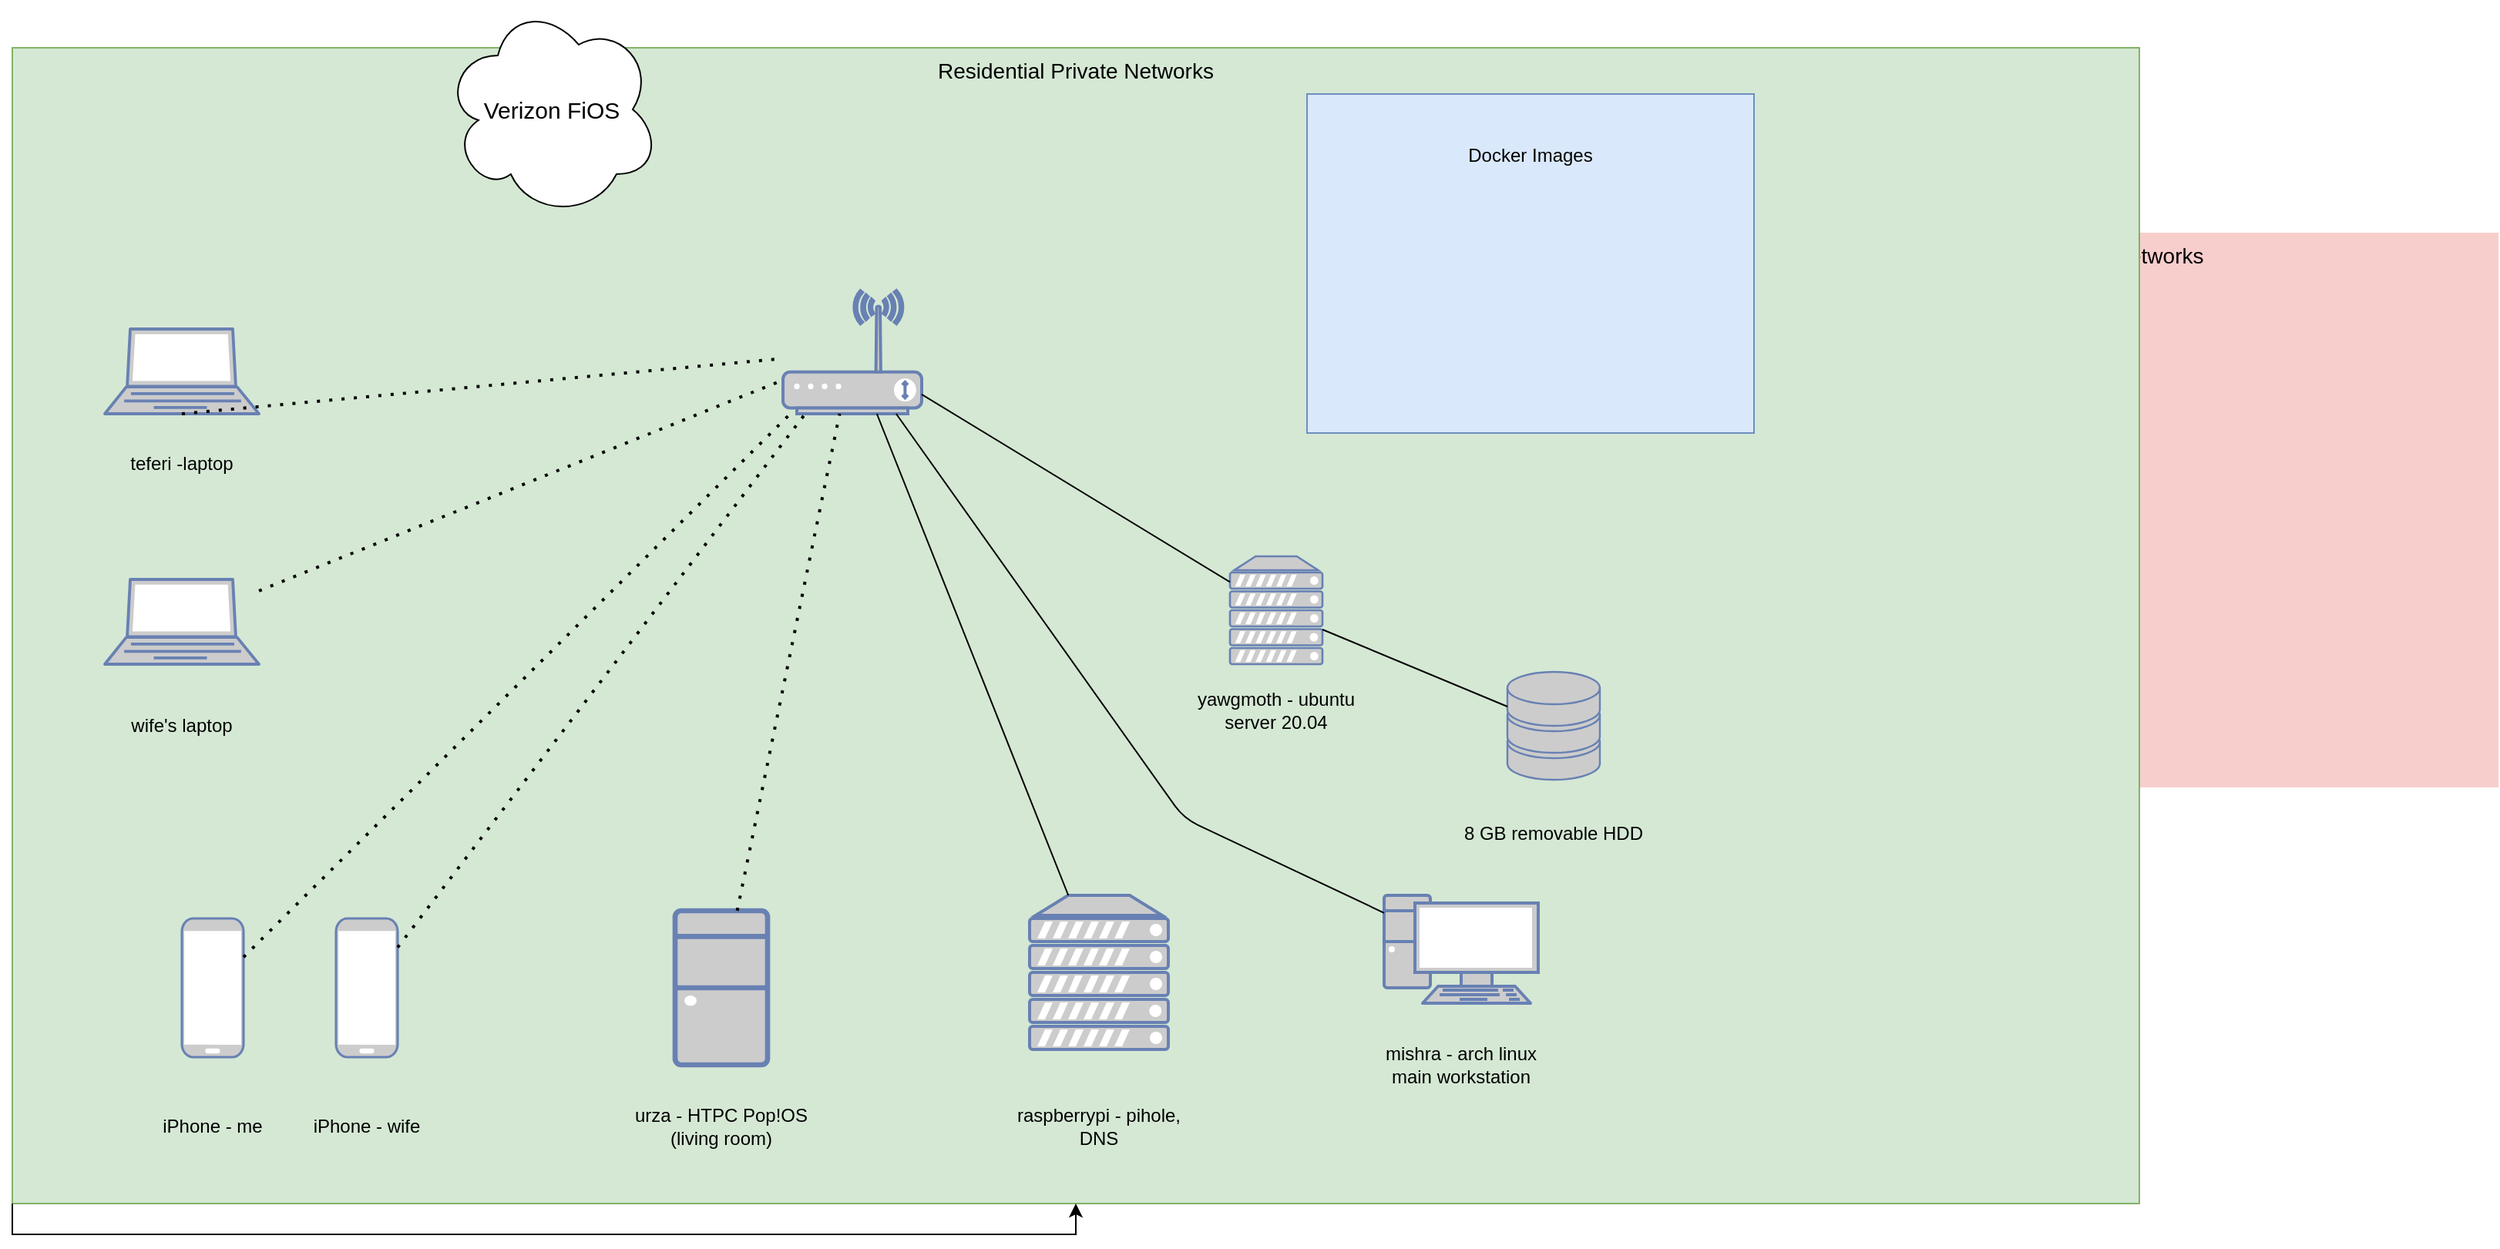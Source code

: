 <mxfile version="13.7.9" type="github">
  <diagram name="Page-1" id="e3a06f82-3646-2815-327d-82caf3d4e204">
    <mxGraphModel dx="1673" dy="900" grid="1" gridSize="10" guides="1" tooltips="1" connect="1" arrows="1" fold="1" page="1" pageScale="1.5" pageWidth="1169" pageHeight="826" background="none" math="0" shadow="0">
      <root>
        <mxCell id="0" style=";html=1;" />
        <mxCell id="1" style=";html=1;" parent="0" />
        <mxCell id="6a7d8f32e03d9370-61" value="Outside Networks" style="whiteSpace=wrap;html=1;fillColor=#f8cecc;fontSize=14;strokeColor=none;verticalAlign=top;" parent="1" vertex="1">
          <mxGeometry x="1240" y="340" width="493" height="360" as="geometry" />
        </mxCell>
        <mxCell id="6a7d8f32e03d9370-58" value="Residential Private Networks" style="whiteSpace=wrap;html=1;fillColor=#d5e8d4;fontSize=14;strokeColor=#82b366;verticalAlign=top;" parent="1" vertex="1">
          <mxGeometry x="120" y="220" width="1380" height="750" as="geometry" />
        </mxCell>
        <mxCell id="41_Zh8ns-fzk2qD9HTE4-1" value="&lt;font style=&quot;font-size: 15px&quot;&gt;Verizon FiOS&lt;/font&gt;" style="ellipse;shape=cloud;whiteSpace=wrap;html=1;" vertex="1" parent="1">
          <mxGeometry x="400" y="190" width="140" height="140" as="geometry" />
        </mxCell>
        <mxCell id="41_Zh8ns-fzk2qD9HTE4-4" value="" style="fontColor=#0066CC;verticalAlign=top;verticalLabelPosition=bottom;labelPosition=center;align=center;html=1;outlineConnect=0;fillColor=#CCCCCC;strokeColor=#6881B3;gradientColor=none;gradientDirection=north;strokeWidth=2;shape=mxgraph.networks.storage;" vertex="1" parent="1">
          <mxGeometry x="1090" y="625" width="60" height="70" as="geometry" />
        </mxCell>
        <mxCell id="41_Zh8ns-fzk2qD9HTE4-5" value="" style="fontColor=#0066CC;verticalAlign=top;verticalLabelPosition=bottom;labelPosition=center;align=center;html=1;outlineConnect=0;fillColor=#CCCCCC;strokeColor=#6881B3;gradientColor=none;gradientDirection=north;strokeWidth=2;shape=mxgraph.networks.wireless_modem;" vertex="1" parent="1">
          <mxGeometry x="620" y="377.5" width="90" height="80" as="geometry" />
        </mxCell>
        <mxCell id="41_Zh8ns-fzk2qD9HTE4-6" value="" style="fontColor=#0066CC;verticalAlign=top;verticalLabelPosition=bottom;labelPosition=center;align=center;html=1;outlineConnect=0;fillColor=#CCCCCC;strokeColor=#6881B3;gradientColor=none;gradientDirection=north;strokeWidth=2;shape=mxgraph.networks.pc;" vertex="1" parent="1">
          <mxGeometry x="1010" y="770" width="100" height="70" as="geometry" />
        </mxCell>
        <mxCell id="41_Zh8ns-fzk2qD9HTE4-8" value="" style="fontColor=#0066CC;verticalAlign=top;verticalLabelPosition=bottom;labelPosition=center;align=center;html=1;outlineConnect=0;fillColor=#CCCCCC;strokeColor=#6881B3;gradientColor=none;gradientDirection=north;strokeWidth=2;shape=mxgraph.networks.desktop_pc;" vertex="1" parent="1">
          <mxGeometry x="550" y="780" width="60" height="100" as="geometry" />
        </mxCell>
        <mxCell id="41_Zh8ns-fzk2qD9HTE4-9" style="edgeStyle=orthogonalEdgeStyle;rounded=0;orthogonalLoop=1;jettySize=auto;html=1;exitX=0;exitY=1;exitDx=0;exitDy=0;" edge="1" parent="1" source="6a7d8f32e03d9370-58" target="6a7d8f32e03d9370-58">
          <mxGeometry relative="1" as="geometry" />
        </mxCell>
        <mxCell id="41_Zh8ns-fzk2qD9HTE4-10" value="" style="fontColor=#0066CC;verticalAlign=top;verticalLabelPosition=bottom;labelPosition=center;align=center;html=1;outlineConnect=0;fillColor=#CCCCCC;strokeColor=#6881B3;gradientColor=none;gradientDirection=north;strokeWidth=2;shape=mxgraph.networks.laptop;" vertex="1" parent="1">
          <mxGeometry x="180" y="565" width="100" height="55" as="geometry" />
        </mxCell>
        <mxCell id="41_Zh8ns-fzk2qD9HTE4-11" value="" style="fontColor=#0066CC;verticalAlign=top;verticalLabelPosition=bottom;labelPosition=center;align=center;html=1;outlineConnect=0;fillColor=#CCCCCC;strokeColor=#6881B3;gradientColor=none;gradientDirection=north;strokeWidth=2;shape=mxgraph.networks.laptop;" vertex="1" parent="1">
          <mxGeometry x="180" y="402.5" width="100" height="55" as="geometry" />
        </mxCell>
        <mxCell id="41_Zh8ns-fzk2qD9HTE4-13" value="" style="fontColor=#0066CC;verticalAlign=top;verticalLabelPosition=bottom;labelPosition=center;align=center;html=1;outlineConnect=0;fillColor=#CCCCCC;strokeColor=#6881B3;gradientColor=none;gradientDirection=north;strokeWidth=2;shape=mxgraph.networks.server;" vertex="1" parent="1">
          <mxGeometry x="910" y="550" width="60" height="70" as="geometry" />
        </mxCell>
        <mxCell id="41_Zh8ns-fzk2qD9HTE4-14" value="" style="fontColor=#0066CC;verticalAlign=top;verticalLabelPosition=bottom;labelPosition=center;align=center;html=1;outlineConnect=0;fillColor=#CCCCCC;strokeColor=#6881B3;gradientColor=none;gradientDirection=north;strokeWidth=2;shape=mxgraph.networks.server;" vertex="1" parent="1">
          <mxGeometry x="780" y="770" width="90" height="100" as="geometry" />
        </mxCell>
        <mxCell id="41_Zh8ns-fzk2qD9HTE4-17" value="" style="fontColor=#0066CC;verticalAlign=top;verticalLabelPosition=bottom;labelPosition=center;align=center;html=1;outlineConnect=0;fillColor=#CCCCCC;strokeColor=#6881B3;gradientColor=none;gradientDirection=north;strokeWidth=2;shape=mxgraph.networks.mobile;" vertex="1" parent="1">
          <mxGeometry x="230" y="785" width="40" height="90" as="geometry" />
        </mxCell>
        <mxCell id="41_Zh8ns-fzk2qD9HTE4-18" value="" style="fontColor=#0066CC;verticalAlign=top;verticalLabelPosition=bottom;labelPosition=center;align=center;html=1;outlineConnect=0;fillColor=#CCCCCC;strokeColor=#6881B3;gradientColor=none;gradientDirection=north;strokeWidth=2;shape=mxgraph.networks.mobile;" vertex="1" parent="1">
          <mxGeometry x="330" y="785" width="40" height="90" as="geometry" />
        </mxCell>
        <mxCell id="41_Zh8ns-fzk2qD9HTE4-21" value="" style="endArrow=none;html=1;" edge="1" parent="1" source="41_Zh8ns-fzk2qD9HTE4-13" target="41_Zh8ns-fzk2qD9HTE4-5">
          <mxGeometry width="50" height="50" relative="1" as="geometry">
            <mxPoint x="1000" y="530" as="sourcePoint" />
            <mxPoint x="1000" y="530" as="targetPoint" />
            <Array as="points" />
          </mxGeometry>
        </mxCell>
        <mxCell id="41_Zh8ns-fzk2qD9HTE4-22" value="" style="endArrow=none;html=1;" edge="1" parent="1" source="41_Zh8ns-fzk2qD9HTE4-5" target="41_Zh8ns-fzk2qD9HTE4-6">
          <mxGeometry width="50" height="50" relative="1" as="geometry">
            <mxPoint x="950" y="580" as="sourcePoint" />
            <mxPoint x="1000" y="530" as="targetPoint" />
            <Array as="points">
              <mxPoint x="880" y="720" />
            </Array>
          </mxGeometry>
        </mxCell>
        <mxCell id="41_Zh8ns-fzk2qD9HTE4-23" value="" style="endArrow=none;html=1;" edge="1" parent="1" source="41_Zh8ns-fzk2qD9HTE4-14" target="41_Zh8ns-fzk2qD9HTE4-5">
          <mxGeometry width="50" height="50" relative="1" as="geometry">
            <mxPoint x="950" y="580" as="sourcePoint" />
            <mxPoint x="1000" y="530" as="targetPoint" />
          </mxGeometry>
        </mxCell>
        <mxCell id="41_Zh8ns-fzk2qD9HTE4-24" value="" style="endArrow=none;dashed=1;html=1;dashPattern=1 3;strokeWidth=2;" edge="1" parent="1" source="41_Zh8ns-fzk2qD9HTE4-8" target="41_Zh8ns-fzk2qD9HTE4-5">
          <mxGeometry width="50" height="50" relative="1" as="geometry">
            <mxPoint x="950" y="580" as="sourcePoint" />
            <mxPoint x="1000" y="530" as="targetPoint" />
          </mxGeometry>
        </mxCell>
        <mxCell id="41_Zh8ns-fzk2qD9HTE4-25" value="" style="endArrow=none;dashed=1;html=1;dashPattern=1 3;strokeWidth=2;" edge="1" parent="1" source="41_Zh8ns-fzk2qD9HTE4-18" target="41_Zh8ns-fzk2qD9HTE4-5">
          <mxGeometry width="50" height="50" relative="1" as="geometry">
            <mxPoint x="950" y="580" as="sourcePoint" />
            <mxPoint x="1000" y="530" as="targetPoint" />
          </mxGeometry>
        </mxCell>
        <mxCell id="41_Zh8ns-fzk2qD9HTE4-26" value="" style="endArrow=none;dashed=1;html=1;dashPattern=1 3;strokeWidth=2;" edge="1" parent="1" source="41_Zh8ns-fzk2qD9HTE4-17" target="41_Zh8ns-fzk2qD9HTE4-5">
          <mxGeometry width="50" height="50" relative="1" as="geometry">
            <mxPoint x="950" y="580" as="sourcePoint" />
            <mxPoint x="1000" y="530" as="targetPoint" />
          </mxGeometry>
        </mxCell>
        <mxCell id="41_Zh8ns-fzk2qD9HTE4-27" value="" style="endArrow=none;dashed=1;html=1;dashPattern=1 3;strokeWidth=2;" edge="1" parent="1" source="41_Zh8ns-fzk2qD9HTE4-10" target="41_Zh8ns-fzk2qD9HTE4-5">
          <mxGeometry width="50" height="50" relative="1" as="geometry">
            <mxPoint x="950" y="580" as="sourcePoint" />
            <mxPoint x="1000" y="530" as="targetPoint" />
          </mxGeometry>
        </mxCell>
        <mxCell id="41_Zh8ns-fzk2qD9HTE4-28" value="" style="endArrow=none;dashed=1;html=1;dashPattern=1 3;strokeWidth=2;exitX=0.5;exitY=1;exitDx=0;exitDy=0;exitPerimeter=0;" edge="1" parent="1" source="41_Zh8ns-fzk2qD9HTE4-11" target="41_Zh8ns-fzk2qD9HTE4-5">
          <mxGeometry width="50" height="50" relative="1" as="geometry">
            <mxPoint x="950" y="580" as="sourcePoint" />
            <mxPoint x="1000" y="530" as="targetPoint" />
          </mxGeometry>
        </mxCell>
        <mxCell id="41_Zh8ns-fzk2qD9HTE4-30" value="" style="endArrow=none;html=1;" edge="1" parent="1" source="41_Zh8ns-fzk2qD9HTE4-13" target="41_Zh8ns-fzk2qD9HTE4-4">
          <mxGeometry width="50" height="50" relative="1" as="geometry">
            <mxPoint x="930" y="600" as="sourcePoint" />
            <mxPoint x="980" y="550" as="targetPoint" />
          </mxGeometry>
        </mxCell>
        <mxCell id="41_Zh8ns-fzk2qD9HTE4-31" value="&lt;div&gt;teferi -laptop&lt;/div&gt;" style="text;html=1;strokeColor=none;fillColor=none;align=center;verticalAlign=middle;whiteSpace=wrap;rounded=0;" vertex="1" parent="1">
          <mxGeometry x="170" y="470" width="120" height="40" as="geometry" />
        </mxCell>
        <mxCell id="41_Zh8ns-fzk2qD9HTE4-32" value="wife&#39;s laptop" style="text;html=1;strokeColor=none;fillColor=none;align=center;verticalAlign=middle;whiteSpace=wrap;rounded=0;" vertex="1" parent="1">
          <mxGeometry x="170" y="640" width="120" height="40" as="geometry" />
        </mxCell>
        <mxCell id="41_Zh8ns-fzk2qD9HTE4-33" value="iPhone - me" style="text;html=1;strokeColor=none;fillColor=none;align=center;verticalAlign=middle;whiteSpace=wrap;rounded=0;" vertex="1" parent="1">
          <mxGeometry x="190" y="900" width="120" height="40" as="geometry" />
        </mxCell>
        <mxCell id="41_Zh8ns-fzk2qD9HTE4-34" value="iPhone - wife" style="text;html=1;strokeColor=none;fillColor=none;align=center;verticalAlign=middle;whiteSpace=wrap;rounded=0;" vertex="1" parent="1">
          <mxGeometry x="290" y="900" width="120" height="40" as="geometry" />
        </mxCell>
        <mxCell id="41_Zh8ns-fzk2qD9HTE4-35" value="urza - HTPC Pop!OS (living room)" style="text;html=1;strokeColor=none;fillColor=none;align=center;verticalAlign=middle;whiteSpace=wrap;rounded=0;" vertex="1" parent="1">
          <mxGeometry x="510" y="900" width="140" height="40" as="geometry" />
        </mxCell>
        <mxCell id="41_Zh8ns-fzk2qD9HTE4-36" value="raspberrypi - pihole, DNS" style="text;html=1;strokeColor=none;fillColor=none;align=center;verticalAlign=middle;whiteSpace=wrap;rounded=0;" vertex="1" parent="1">
          <mxGeometry x="765" y="900" width="120" height="40" as="geometry" />
        </mxCell>
        <mxCell id="41_Zh8ns-fzk2qD9HTE4-37" value="&lt;div&gt;mishra - arch linux&lt;/div&gt;&lt;div&gt;main workstation&lt;br&gt;&lt;/div&gt;" style="text;html=1;strokeColor=none;fillColor=none;align=center;verticalAlign=middle;whiteSpace=wrap;rounded=0;" vertex="1" parent="1">
          <mxGeometry x="1000" y="860" width="120" height="40" as="geometry" />
        </mxCell>
        <mxCell id="41_Zh8ns-fzk2qD9HTE4-38" value="yawgmoth - ubuntu server 20.04" style="text;html=1;strokeColor=none;fillColor=none;align=center;verticalAlign=middle;whiteSpace=wrap;rounded=0;" vertex="1" parent="1">
          <mxGeometry x="880" y="630" width="120" height="40" as="geometry" />
        </mxCell>
        <mxCell id="41_Zh8ns-fzk2qD9HTE4-39" value="&lt;div&gt;8 GB removable HDD&lt;/div&gt;" style="text;html=1;strokeColor=none;fillColor=none;align=center;verticalAlign=middle;whiteSpace=wrap;rounded=0;" vertex="1" parent="1">
          <mxGeometry x="1060" y="710" width="120" height="40" as="geometry" />
        </mxCell>
        <mxCell id="41_Zh8ns-fzk2qD9HTE4-42" value="" style="rounded=0;whiteSpace=wrap;html=1;fillColor=#dae8fc;strokeColor=#6c8ebf;" vertex="1" parent="1">
          <mxGeometry x="960" y="250" width="290" height="220" as="geometry" />
        </mxCell>
        <mxCell id="41_Zh8ns-fzk2qD9HTE4-43" value="Docker Images" style="text;html=1;strokeColor=none;fillColor=none;align=center;verticalAlign=middle;whiteSpace=wrap;rounded=0;" vertex="1" parent="1">
          <mxGeometry x="1015" y="270" width="180" height="40" as="geometry" />
        </mxCell>
      </root>
    </mxGraphModel>
  </diagram>
</mxfile>
